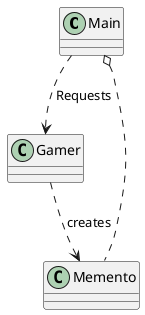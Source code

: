 @startuml

class Main
class Gamer
class Memento

Main o.. Memento
Main ..> Gamer : Requests
Gamer ..> Memento: creates

@enduml